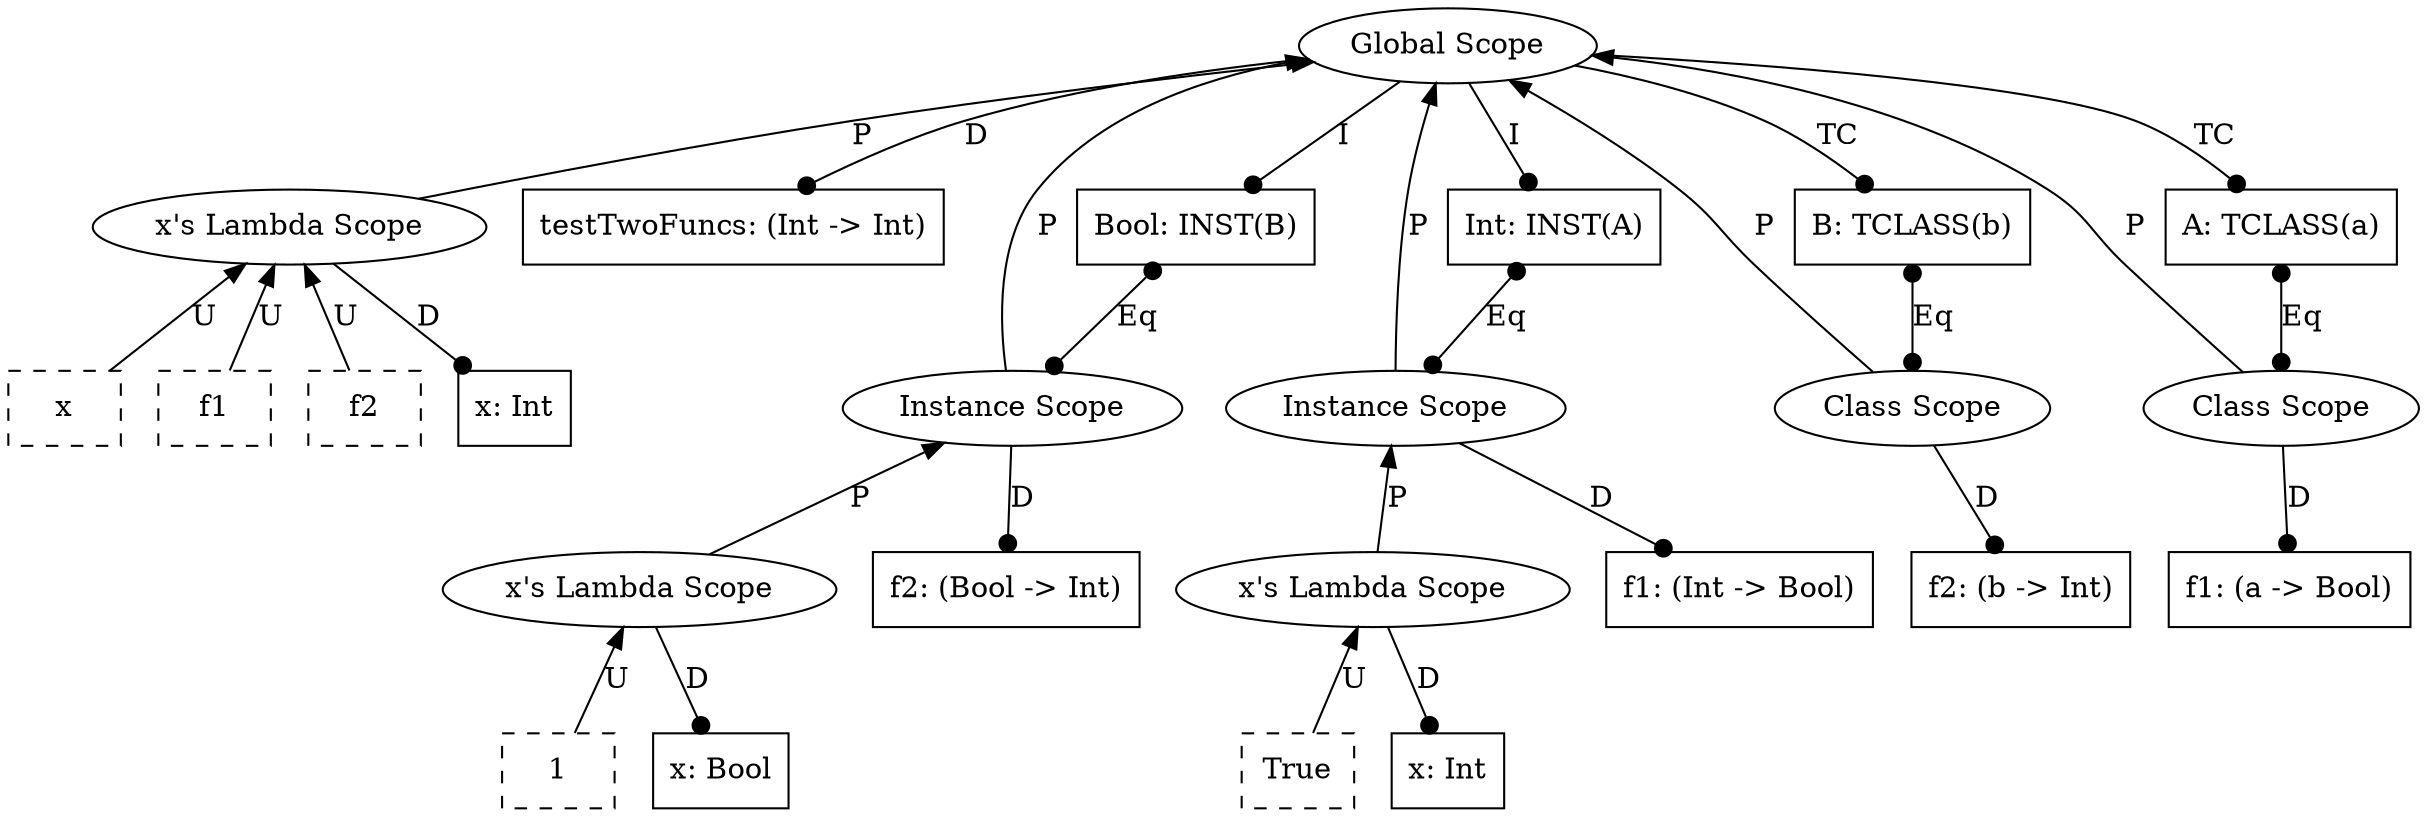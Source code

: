 graph {
    24 [label=x
       ,shape=box
       ,style=dashed];
    23 [label=f1
       ,shape=box
       ,style=dashed];
    22 [label=f2
       ,shape=box
       ,style=dashed];
    21 [label="x: Int",shape=box];
    20 [label="x's Lambda Scope"
       ,shape=ellipse];
    19 [label="testTwoFuncs: (Int -> Int)"
       ,shape=box];
    18 [label=1
       ,shape=box
       ,style=dashed];
    17 [label="x: Bool",shape=box];
    16 [label="x's Lambda Scope"
       ,shape=ellipse];
    15 [label="f2: (Bool -> Int)"
       ,shape=box];
    14 [label="Instance Scope"
       ,shape=ellipse];
    13 [label="Bool: INST(B)"
       ,shape=box];
    12 [label=True
       ,shape=box
       ,style=dashed];
    11 [label="x: Int",shape=box];
    10 [label="x's Lambda Scope"
       ,shape=ellipse];
    9 [label="f1: (Int -> Bool)"
      ,shape=box];
    8 [label="Instance Scope"
      ,shape=ellipse];
    7 [label="Int: INST(A)"
      ,shape=box];
    6 [label="f2: (b -> Int)"
      ,shape=box];
    5 [label="Class Scope"
      ,shape=ellipse];
    4 [label="B: TCLASS(b)"
      ,shape=box];
    3 [label="f1: (a -> Bool)"
      ,shape=box];
    2 [label="Class Scope"
      ,shape=ellipse];
    1 [label="A: TCLASS(a)"
      ,shape=box];
    0 [label="Global Scope"
      ,shape=ellipse];
    20 -- 24 [label=U,dir=back];
    20 -- 23 [label=U,dir=back];
    20 -- 22 [label=U,dir=back];
    20 -- 21 [label=D
             ,dir=forward
             ,arrowhead=dot];
    0 -- 20 [label=P,dir=back];
    0 -- 19 [label=D
            ,dir=forward
            ,arrowhead=dot];
    16 -- 18 [label=U,dir=back];
    16 -- 17 [label=D
             ,dir=forward
             ,arrowhead=dot];
    14 -- 16 [label=P,dir=back];
    14 -- 15 [label=D
             ,dir=forward
             ,arrowhead=dot];
    13 -- 14 [label=Eq
             ,dir=both
             ,arrowhead=dot
             ,arrowtail=dot];
    0 -- 14 [label=P,dir=back];
    0 -- 13 [label=I
            ,dir=forward
            ,arrowhead=dot];
    10 -- 12 [label=U,dir=back];
    10 -- 11 [label=D
             ,dir=forward
             ,arrowhead=dot];
    8 -- 10 [label=P,dir=back];
    8 -- 9 [label=D
           ,dir=forward
           ,arrowhead=dot];
    7 -- 8 [label=Eq
           ,dir=both
           ,arrowhead=dot
           ,arrowtail=dot];
    0 -- 8 [label=P,dir=back];
    0 -- 7 [label=I
           ,dir=forward
           ,arrowhead=dot];
    5 -- 6 [label=D
           ,dir=forward
           ,arrowhead=dot];
    4 -- 5 [label=Eq
           ,dir=both
           ,arrowhead=dot
           ,arrowtail=dot];
    0 -- 5 [label=P,dir=back];
    0 -- 4 [label=TC
           ,dir=forward
           ,arrowhead=dot];
    2 -- 3 [label=D
           ,dir=forward
           ,arrowhead=dot];
    1 -- 2 [label=Eq
           ,dir=both
           ,arrowhead=dot
           ,arrowtail=dot];
    0 -- 2 [label=P,dir=back];
    0 -- 1 [label=TC
           ,dir=forward
           ,arrowhead=dot];
}
